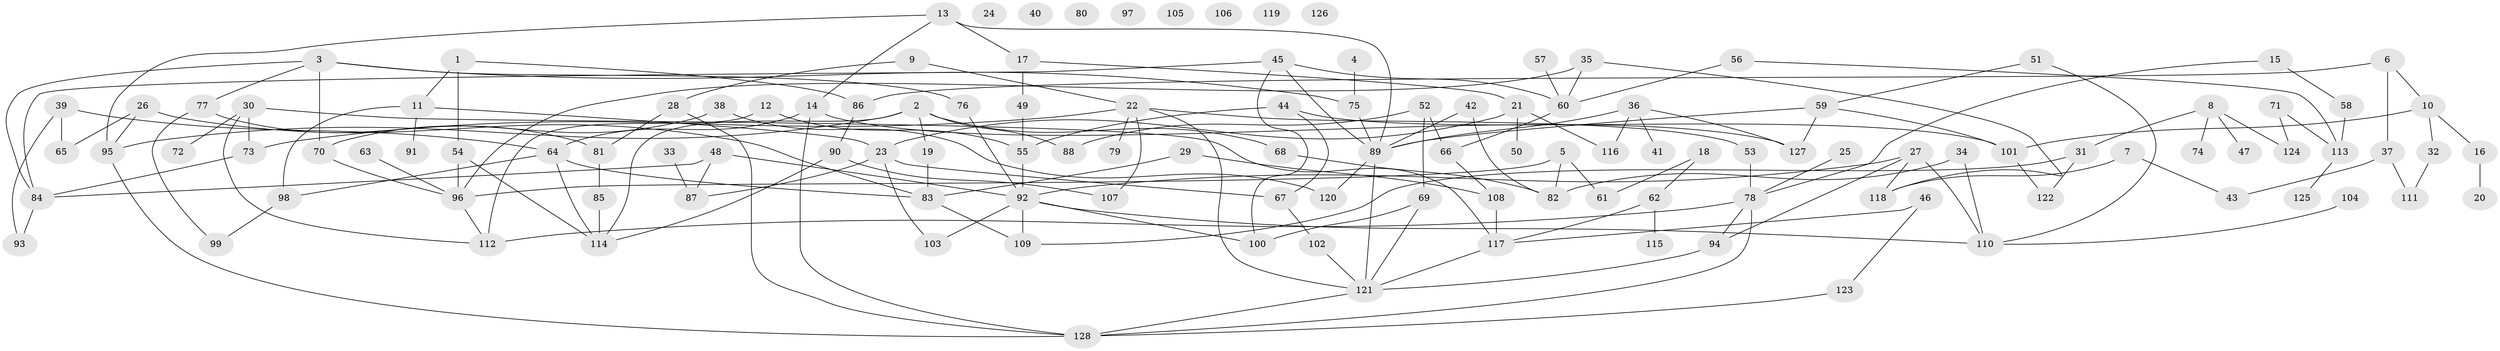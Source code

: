 // coarse degree distribution, {4: 0.039473684210526314, 2: 0.2631578947368421, 1: 0.15789473684210525, 0: 0.10526315789473684, 3: 0.15789473684210525, 5: 0.15789473684210525, 6: 0.05263157894736842, 7: 0.013157894736842105, 8: 0.02631578947368421, 10: 0.013157894736842105, 11: 0.013157894736842105}
// Generated by graph-tools (version 1.1) at 2025/43/03/04/25 21:43:48]
// undirected, 128 vertices, 177 edges
graph export_dot {
graph [start="1"]
  node [color=gray90,style=filled];
  1;
  2;
  3;
  4;
  5;
  6;
  7;
  8;
  9;
  10;
  11;
  12;
  13;
  14;
  15;
  16;
  17;
  18;
  19;
  20;
  21;
  22;
  23;
  24;
  25;
  26;
  27;
  28;
  29;
  30;
  31;
  32;
  33;
  34;
  35;
  36;
  37;
  38;
  39;
  40;
  41;
  42;
  43;
  44;
  45;
  46;
  47;
  48;
  49;
  50;
  51;
  52;
  53;
  54;
  55;
  56;
  57;
  58;
  59;
  60;
  61;
  62;
  63;
  64;
  65;
  66;
  67;
  68;
  69;
  70;
  71;
  72;
  73;
  74;
  75;
  76;
  77;
  78;
  79;
  80;
  81;
  82;
  83;
  84;
  85;
  86;
  87;
  88;
  89;
  90;
  91;
  92;
  93;
  94;
  95;
  96;
  97;
  98;
  99;
  100;
  101;
  102;
  103;
  104;
  105;
  106;
  107;
  108;
  109;
  110;
  111;
  112;
  113;
  114;
  115;
  116;
  117;
  118;
  119;
  120;
  121;
  122;
  123;
  124;
  125;
  126;
  127;
  128;
  1 -- 11;
  1 -- 54;
  1 -- 86;
  2 -- 19;
  2 -- 68;
  2 -- 88;
  2 -- 95;
  2 -- 114;
  3 -- 70;
  3 -- 75;
  3 -- 76;
  3 -- 77;
  3 -- 84;
  4 -- 75;
  5 -- 61;
  5 -- 82;
  5 -- 96;
  6 -- 10;
  6 -- 37;
  6 -- 86;
  7 -- 43;
  7 -- 118;
  8 -- 31;
  8 -- 47;
  8 -- 74;
  8 -- 124;
  9 -- 22;
  9 -- 28;
  10 -- 16;
  10 -- 32;
  10 -- 101;
  11 -- 23;
  11 -- 91;
  11 -- 98;
  12 -- 55;
  12 -- 112;
  13 -- 14;
  13 -- 17;
  13 -- 89;
  13 -- 95;
  14 -- 64;
  14 -- 127;
  14 -- 128;
  15 -- 58;
  15 -- 78;
  16 -- 20;
  17 -- 21;
  17 -- 49;
  18 -- 61;
  18 -- 62;
  19 -- 83;
  21 -- 23;
  21 -- 50;
  21 -- 116;
  22 -- 53;
  22 -- 73;
  22 -- 79;
  22 -- 107;
  22 -- 121;
  23 -- 67;
  23 -- 87;
  23 -- 103;
  25 -- 78;
  26 -- 65;
  26 -- 83;
  26 -- 95;
  27 -- 92;
  27 -- 94;
  27 -- 110;
  27 -- 118;
  28 -- 81;
  28 -- 128;
  29 -- 83;
  29 -- 108;
  30 -- 72;
  30 -- 73;
  30 -- 112;
  30 -- 117;
  31 -- 109;
  31 -- 122;
  32 -- 111;
  33 -- 87;
  34 -- 82;
  34 -- 110;
  35 -- 60;
  35 -- 96;
  35 -- 118;
  36 -- 41;
  36 -- 89;
  36 -- 116;
  36 -- 127;
  37 -- 43;
  37 -- 111;
  38 -- 70;
  38 -- 120;
  39 -- 64;
  39 -- 65;
  39 -- 93;
  42 -- 82;
  42 -- 89;
  44 -- 55;
  44 -- 67;
  44 -- 101;
  45 -- 60;
  45 -- 84;
  45 -- 89;
  45 -- 100;
  46 -- 117;
  46 -- 123;
  48 -- 84;
  48 -- 87;
  48 -- 92;
  49 -- 55;
  51 -- 59;
  51 -- 110;
  52 -- 66;
  52 -- 69;
  52 -- 88;
  53 -- 78;
  54 -- 96;
  54 -- 114;
  55 -- 92;
  56 -- 60;
  56 -- 113;
  57 -- 60;
  58 -- 113;
  59 -- 89;
  59 -- 101;
  59 -- 127;
  60 -- 66;
  62 -- 115;
  62 -- 117;
  63 -- 96;
  64 -- 83;
  64 -- 98;
  64 -- 114;
  66 -- 108;
  67 -- 102;
  68 -- 82;
  69 -- 100;
  69 -- 121;
  70 -- 96;
  71 -- 113;
  71 -- 124;
  73 -- 84;
  75 -- 89;
  76 -- 92;
  77 -- 81;
  77 -- 99;
  78 -- 94;
  78 -- 112;
  78 -- 128;
  81 -- 85;
  83 -- 109;
  84 -- 93;
  85 -- 114;
  86 -- 90;
  89 -- 120;
  89 -- 121;
  90 -- 107;
  90 -- 114;
  92 -- 100;
  92 -- 103;
  92 -- 109;
  92 -- 110;
  94 -- 121;
  95 -- 128;
  96 -- 112;
  98 -- 99;
  101 -- 122;
  102 -- 121;
  104 -- 110;
  108 -- 117;
  113 -- 125;
  117 -- 121;
  121 -- 128;
  123 -- 128;
}
